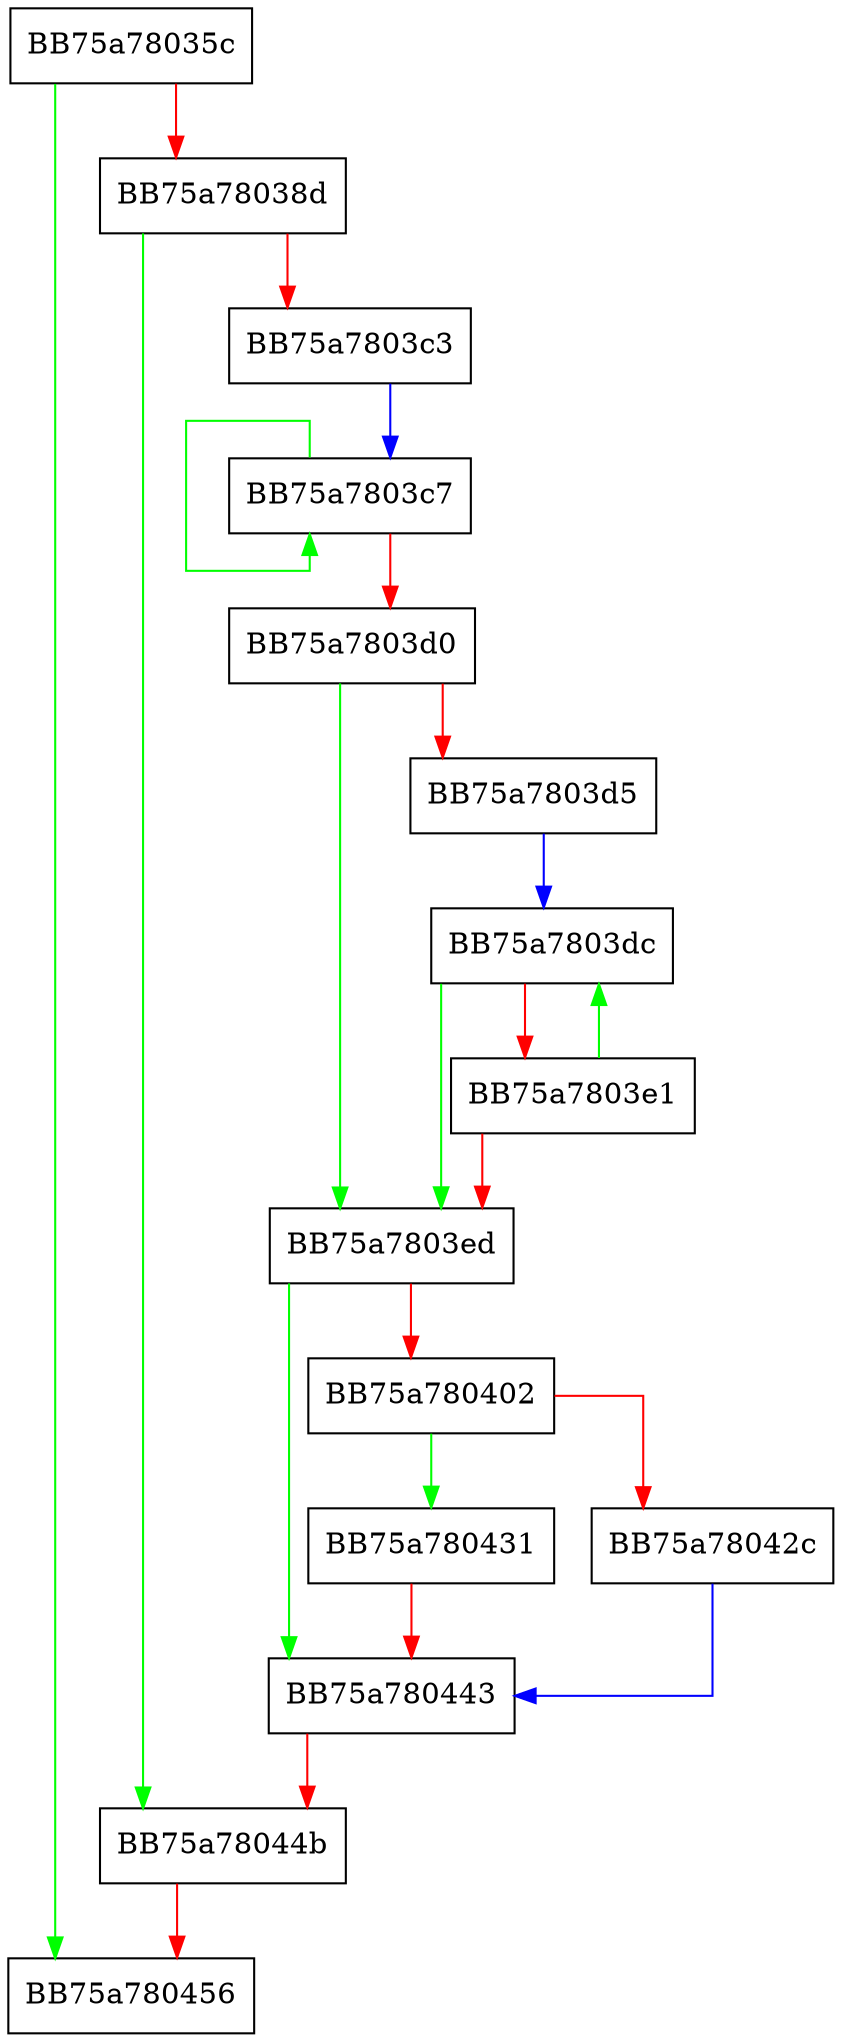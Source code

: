 digraph __std_type_info_name {
  node [shape="box"];
  graph [splines=ortho];
  BB75a78035c -> BB75a780456 [color="green"];
  BB75a78035c -> BB75a78038d [color="red"];
  BB75a78038d -> BB75a78044b [color="green"];
  BB75a78038d -> BB75a7803c3 [color="red"];
  BB75a7803c3 -> BB75a7803c7 [color="blue"];
  BB75a7803c7 -> BB75a7803c7 [color="green"];
  BB75a7803c7 -> BB75a7803d0 [color="red"];
  BB75a7803d0 -> BB75a7803ed [color="green"];
  BB75a7803d0 -> BB75a7803d5 [color="red"];
  BB75a7803d5 -> BB75a7803dc [color="blue"];
  BB75a7803dc -> BB75a7803ed [color="green"];
  BB75a7803dc -> BB75a7803e1 [color="red"];
  BB75a7803e1 -> BB75a7803dc [color="green"];
  BB75a7803e1 -> BB75a7803ed [color="red"];
  BB75a7803ed -> BB75a780443 [color="green"];
  BB75a7803ed -> BB75a780402 [color="red"];
  BB75a780402 -> BB75a780431 [color="green"];
  BB75a780402 -> BB75a78042c [color="red"];
  BB75a78042c -> BB75a780443 [color="blue"];
  BB75a780431 -> BB75a780443 [color="red"];
  BB75a780443 -> BB75a78044b [color="red"];
  BB75a78044b -> BB75a780456 [color="red"];
}
